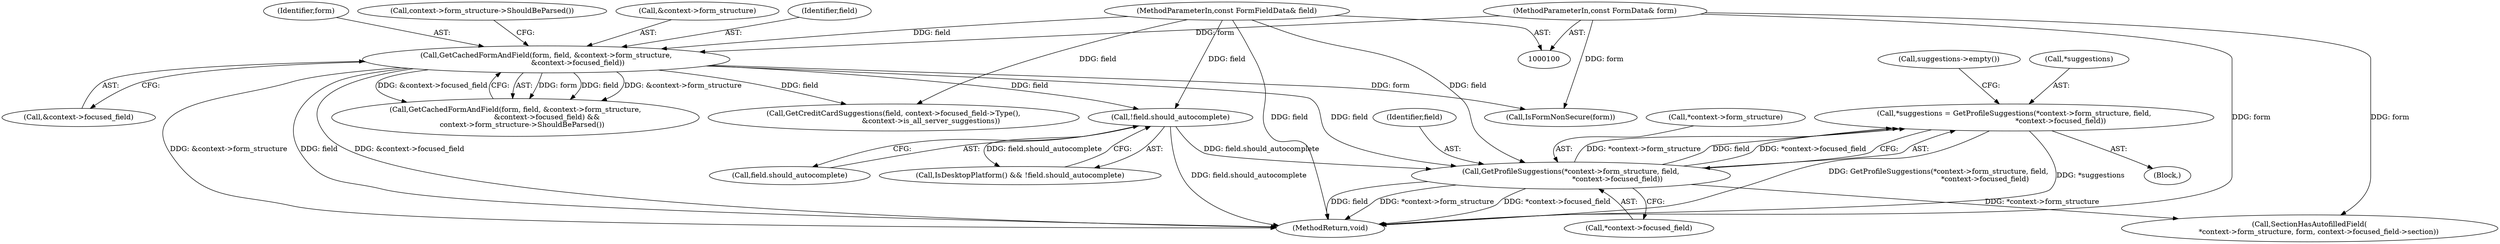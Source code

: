 digraph "0_Chrome_b025e82307a8490501bb030266cd955c391abcb7@pointer" {
"1000225" [label="(Call,*suggestions = GetProfileSuggestions(*context->form_structure, field,\n                                         *context->focused_field))"];
"1000228" [label="(Call,GetProfileSuggestions(*context->form_structure, field,\n                                         *context->focused_field))"];
"1000118" [label="(Call,GetCachedFormAndField(form, field, &context->form_structure,\n                            &context->focused_field))"];
"1000101" [label="(MethodParameterIn,const FormData& form)"];
"1000102" [label="(MethodParameterIn,const FormFieldData& field)"];
"1000214" [label="(Call,!field.should_autocomplete)"];
"1000315" [label="(MethodReturn,void)"];
"1000212" [label="(Call,IsDesktopPlatform() && !field.should_autocomplete)"];
"1000215" [label="(Call,field.should_autocomplete)"];
"1000206" [label="(Block,)"];
"1000225" [label="(Call,*suggestions = GetProfileSuggestions(*context->form_structure, field,\n                                         *context->focused_field))"];
"1000117" [label="(Call,GetCachedFormAndField(form, field, &context->form_structure,\n                            &context->focused_field) &&\n      context->form_structure->ShouldBeParsed())"];
"1000120" [label="(Identifier,field)"];
"1000184" [label="(Call,GetCreditCardSuggestions(field, context->focused_field->Type(),\n                                 &context->is_all_server_suggestions))"];
"1000156" [label="(Call,IsFormNonSecure(form))"];
"1000119" [label="(Identifier,form)"];
"1000118" [label="(Call,GetCachedFormAndField(form, field, &context->form_structure,\n                            &context->focused_field))"];
"1000101" [label="(MethodParameterIn,const FormData& form)"];
"1000214" [label="(Call,!field.should_autocomplete)"];
"1000129" [label="(Call,context->form_structure->ShouldBeParsed())"];
"1000229" [label="(Call,*context->form_structure)"];
"1000266" [label="(Call,SectionHasAutofilledField(\n        *context->form_structure, form, context->focused_field->section))"];
"1000125" [label="(Call,&context->focused_field)"];
"1000102" [label="(MethodParameterIn,const FormFieldData& field)"];
"1000228" [label="(Call,GetProfileSuggestions(*context->form_structure, field,\n                                         *context->focused_field))"];
"1000233" [label="(Identifier,field)"];
"1000241" [label="(Call,suggestions->empty())"];
"1000226" [label="(Call,*suggestions)"];
"1000234" [label="(Call,*context->focused_field)"];
"1000121" [label="(Call,&context->form_structure)"];
"1000225" -> "1000206"  [label="AST: "];
"1000225" -> "1000228"  [label="CFG: "];
"1000226" -> "1000225"  [label="AST: "];
"1000228" -> "1000225"  [label="AST: "];
"1000241" -> "1000225"  [label="CFG: "];
"1000225" -> "1000315"  [label="DDG: *suggestions"];
"1000225" -> "1000315"  [label="DDG: GetProfileSuggestions(*context->form_structure, field,\n                                         *context->focused_field)"];
"1000228" -> "1000225"  [label="DDG: *context->form_structure"];
"1000228" -> "1000225"  [label="DDG: field"];
"1000228" -> "1000225"  [label="DDG: *context->focused_field"];
"1000228" -> "1000234"  [label="CFG: "];
"1000229" -> "1000228"  [label="AST: "];
"1000233" -> "1000228"  [label="AST: "];
"1000234" -> "1000228"  [label="AST: "];
"1000228" -> "1000315"  [label="DDG: field"];
"1000228" -> "1000315"  [label="DDG: *context->form_structure"];
"1000228" -> "1000315"  [label="DDG: *context->focused_field"];
"1000118" -> "1000228"  [label="DDG: field"];
"1000214" -> "1000228"  [label="DDG: field.should_autocomplete"];
"1000102" -> "1000228"  [label="DDG: field"];
"1000228" -> "1000266"  [label="DDG: *context->form_structure"];
"1000118" -> "1000117"  [label="AST: "];
"1000118" -> "1000125"  [label="CFG: "];
"1000119" -> "1000118"  [label="AST: "];
"1000120" -> "1000118"  [label="AST: "];
"1000121" -> "1000118"  [label="AST: "];
"1000125" -> "1000118"  [label="AST: "];
"1000129" -> "1000118"  [label="CFG: "];
"1000117" -> "1000118"  [label="CFG: "];
"1000118" -> "1000315"  [label="DDG: &context->focused_field"];
"1000118" -> "1000315"  [label="DDG: &context->form_structure"];
"1000118" -> "1000315"  [label="DDG: field"];
"1000118" -> "1000117"  [label="DDG: form"];
"1000118" -> "1000117"  [label="DDG: field"];
"1000118" -> "1000117"  [label="DDG: &context->form_structure"];
"1000118" -> "1000117"  [label="DDG: &context->focused_field"];
"1000101" -> "1000118"  [label="DDG: form"];
"1000102" -> "1000118"  [label="DDG: field"];
"1000118" -> "1000156"  [label="DDG: form"];
"1000118" -> "1000184"  [label="DDG: field"];
"1000118" -> "1000214"  [label="DDG: field"];
"1000101" -> "1000100"  [label="AST: "];
"1000101" -> "1000315"  [label="DDG: form"];
"1000101" -> "1000156"  [label="DDG: form"];
"1000101" -> "1000266"  [label="DDG: form"];
"1000102" -> "1000100"  [label="AST: "];
"1000102" -> "1000315"  [label="DDG: field"];
"1000102" -> "1000184"  [label="DDG: field"];
"1000102" -> "1000214"  [label="DDG: field"];
"1000214" -> "1000212"  [label="AST: "];
"1000214" -> "1000215"  [label="CFG: "];
"1000215" -> "1000214"  [label="AST: "];
"1000212" -> "1000214"  [label="CFG: "];
"1000214" -> "1000315"  [label="DDG: field.should_autocomplete"];
"1000214" -> "1000212"  [label="DDG: field.should_autocomplete"];
}
